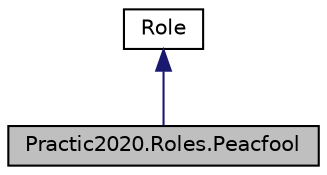 digraph "Practic2020.Roles.Peacfool"
{
 // LATEX_PDF_SIZE
  edge [fontname="Helvetica",fontsize="10",labelfontname="Helvetica",labelfontsize="10"];
  node [fontname="Helvetica",fontsize="10",shape=record];
  Node1 [label="Practic2020.Roles.Peacfool",height=0.2,width=0.4,color="black", fillcolor="grey75", style="filled", fontcolor="black",tooltip="роль мирного игрока"];
  Node2 -> Node1 [dir="back",color="midnightblue",fontsize="10",style="solid",fontname="Helvetica"];
  Node2 [label="Role",height=0.2,width=0.4,color="black", fillcolor="white", style="filled",URL="$class_practic2020_1_1_roles_1_1_role.html",tooltip="Абстрактный класс роли, задающий способ обращения с ролями в модели игры"];
}
